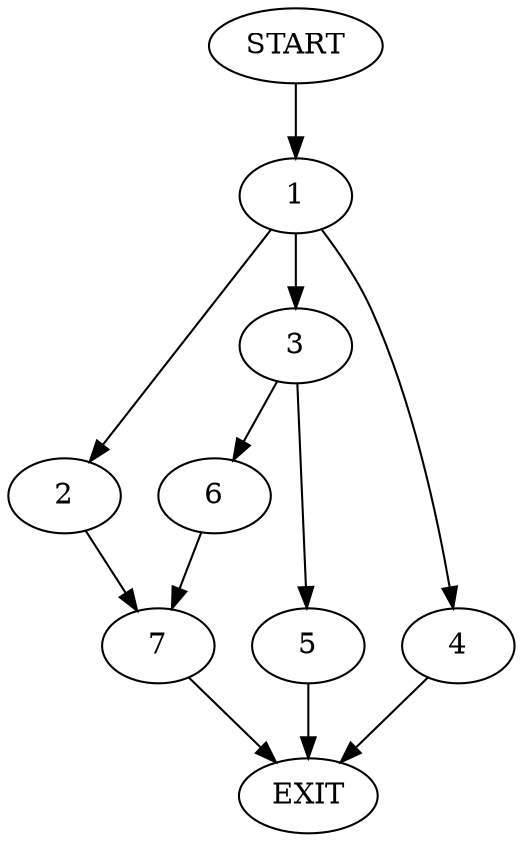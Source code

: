 digraph {
0 [label="START"]
8 [label="EXIT"]
0 -> 1
1 -> 2
1 -> 3
1 -> 4
3 -> 5
3 -> 6
4 -> 8
2 -> 7
6 -> 7
5 -> 8
7 -> 8
}
